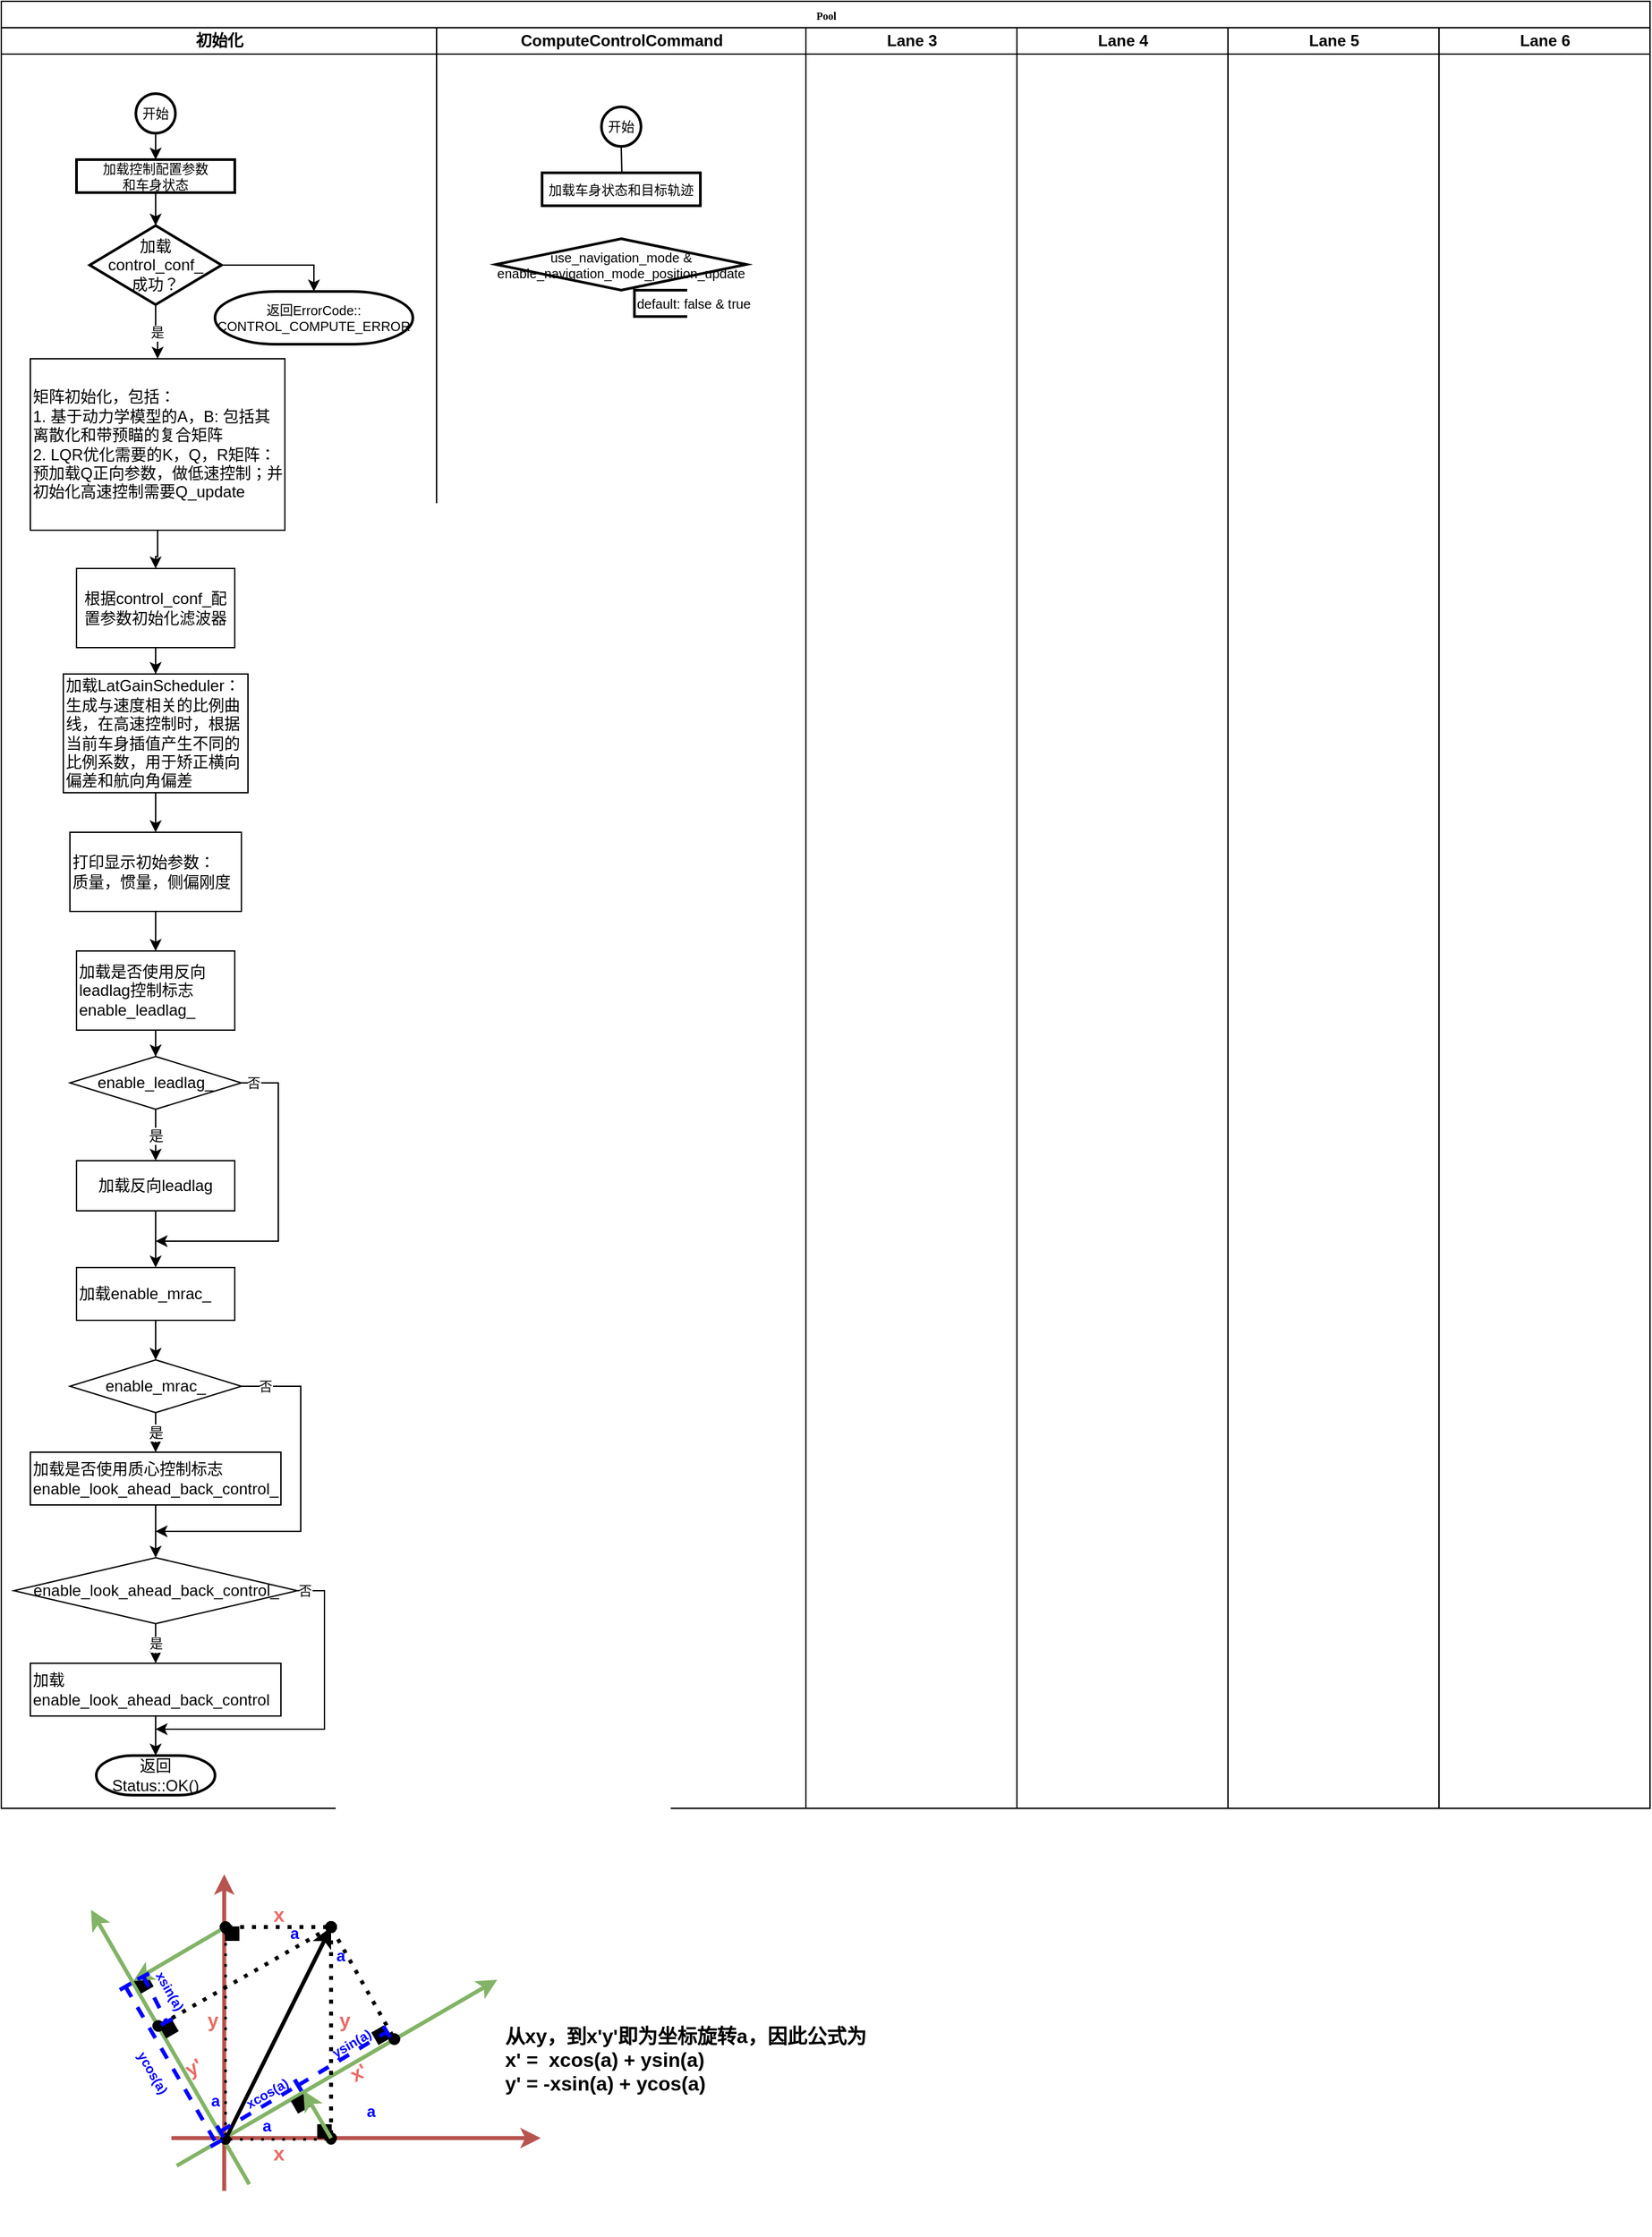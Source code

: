 <mxfile version="16.0.3" type="github">
  <diagram name="Page-1" id="74e2e168-ea6b-b213-b513-2b3c1d86103e">
    <mxGraphModel dx="1129" dy="644" grid="1" gridSize="10" guides="1" tooltips="1" connect="1" arrows="1" fold="1" page="1" pageScale="1" pageWidth="1100" pageHeight="850" background="none" math="0" shadow="0">
      <root>
        <mxCell id="0" />
        <mxCell id="1" parent="0" />
        <mxCell id="77e6c97f196da883-1" value="Pool" style="swimlane;childLayout=stackLayout;startSize=20;rounded=0;shadow=0;labelBackgroundColor=#FFFFFF;strokeWidth=1;fontFamily=Verdana;fontSize=8;align=center;html=1;verticalAlign=top;" parent="1" vertex="1">
          <mxGeometry x="70" y="20" width="1250" height="1370" as="geometry">
            <mxRectangle x="70" y="40" width="50" height="20" as="alternateBounds" />
          </mxGeometry>
        </mxCell>
        <mxCell id="77e6c97f196da883-2" value="初始化" style="swimlane;html=1;startSize=20;" parent="77e6c97f196da883-1" vertex="1">
          <mxGeometry y="20" width="330" height="1350" as="geometry">
            <mxRectangle y="20" width="30" height="1350" as="alternateBounds" />
          </mxGeometry>
        </mxCell>
        <mxCell id="C_RfmfMOIDp-wROfM4-I-9" value="" style="edgeStyle=orthogonalEdgeStyle;rounded=0;orthogonalLoop=1;jettySize=auto;html=1;" edge="1" parent="77e6c97f196da883-2" source="TAeXimYTrAAsLPNK2JK7-3" target="C_RfmfMOIDp-wROfM4-I-1">
          <mxGeometry relative="1" as="geometry" />
        </mxCell>
        <mxCell id="TAeXimYTrAAsLPNK2JK7-3" value="矩阵初始化，包括：&lt;br&gt;&lt;div&gt;&lt;span&gt;1. 基于动力学模型的A，B: 包括其离散化和带预瞄的复合矩阵&lt;/span&gt;&lt;/div&gt;2. LQR优化需要的K，Q，R矩阵：预加载Q正向参数，做低速控制；并初始化高速控制需要Q_update" style="rounded=0;whiteSpace=wrap;html=1;align=left;" parent="77e6c97f196da883-2" vertex="1">
          <mxGeometry x="22" y="251" width="193" height="130" as="geometry" />
        </mxCell>
        <mxCell id="C_RfmfMOIDp-wROfM4-I-1" value="根据control_conf_配置参数初始化滤波器" style="rounded=0;whiteSpace=wrap;html=1;" vertex="1" parent="77e6c97f196da883-2">
          <mxGeometry x="57" y="410" width="120" height="60" as="geometry" />
        </mxCell>
        <mxCell id="C_RfmfMOIDp-wROfM4-I-17" value="" style="edgeStyle=orthogonalEdgeStyle;rounded=0;orthogonalLoop=1;jettySize=auto;html=1;" edge="1" parent="77e6c97f196da883-2" source="C_RfmfMOIDp-wROfM4-I-5" target="C_RfmfMOIDp-wROfM4-I-16">
          <mxGeometry relative="1" as="geometry" />
        </mxCell>
        <mxCell id="C_RfmfMOIDp-wROfM4-I-5" value="加载LatGainScheduler：&lt;br&gt;生成与速度相关的比例曲线，在高速控制时，根据当前车身插值产生不同的比例系数，用于矫正横向偏差和航向角偏差" style="whiteSpace=wrap;html=1;rounded=0;align=left;" vertex="1" parent="77e6c97f196da883-2">
          <mxGeometry x="47" y="490" width="140" height="90" as="geometry" />
        </mxCell>
        <mxCell id="C_RfmfMOIDp-wROfM4-I-6" value="" style="edgeStyle=orthogonalEdgeStyle;rounded=0;orthogonalLoop=1;jettySize=auto;html=1;" edge="1" parent="77e6c97f196da883-2" source="C_RfmfMOIDp-wROfM4-I-1" target="C_RfmfMOIDp-wROfM4-I-5">
          <mxGeometry relative="1" as="geometry" />
        </mxCell>
        <mxCell id="C_RfmfMOIDp-wROfM4-I-83" style="edgeStyle=orthogonalEdgeStyle;rounded=0;orthogonalLoop=1;jettySize=auto;html=1;exitX=1;exitY=0.5;exitDx=0;exitDy=0;exitPerimeter=0;fontSize=10;" edge="1" parent="77e6c97f196da883-2" source="C_RfmfMOIDp-wROfM4-I-13" target="C_RfmfMOIDp-wROfM4-I-39">
          <mxGeometry relative="1" as="geometry" />
        </mxCell>
        <mxCell id="C_RfmfMOIDp-wROfM4-I-96" value="是" style="edgeStyle=orthogonalEdgeStyle;rounded=0;orthogonalLoop=1;jettySize=auto;html=1;fontSize=10;" edge="1" parent="77e6c97f196da883-2" source="C_RfmfMOIDp-wROfM4-I-13" target="TAeXimYTrAAsLPNK2JK7-3">
          <mxGeometry relative="1" as="geometry" />
        </mxCell>
        <mxCell id="C_RfmfMOIDp-wROfM4-I-13" value="加载&lt;br&gt;control_conf_&lt;br&gt;成功？" style="strokeWidth=2;html=1;shape=mxgraph.flowchart.decision;whiteSpace=wrap;" vertex="1" parent="77e6c97f196da883-2">
          <mxGeometry x="67" y="150" width="100" height="60" as="geometry" />
        </mxCell>
        <mxCell id="C_RfmfMOIDp-wROfM4-I-16" value="打印显示初始参数：&lt;br&gt;质量，惯量，侧偏刚度" style="rounded=0;whiteSpace=wrap;html=1;align=left;" vertex="1" parent="77e6c97f196da883-2">
          <mxGeometry x="52" y="610" width="130" height="60" as="geometry" />
        </mxCell>
        <mxCell id="C_RfmfMOIDp-wROfM4-I-18" value="加载是否使用反向leadlag控制标志enable_leadlag_" style="whiteSpace=wrap;html=1;align=left;rounded=0;" vertex="1" parent="77e6c97f196da883-2">
          <mxGeometry x="57" y="700" width="120" height="60" as="geometry" />
        </mxCell>
        <mxCell id="C_RfmfMOIDp-wROfM4-I-19" value="" style="edgeStyle=orthogonalEdgeStyle;rounded=0;orthogonalLoop=1;jettySize=auto;html=1;" edge="1" parent="77e6c97f196da883-2" source="C_RfmfMOIDp-wROfM4-I-16" target="C_RfmfMOIDp-wROfM4-I-18">
          <mxGeometry relative="1" as="geometry" />
        </mxCell>
        <mxCell id="C_RfmfMOIDp-wROfM4-I-24" value="是" style="edgeStyle=orthogonalEdgeStyle;rounded=0;orthogonalLoop=1;jettySize=auto;html=1;" edge="1" parent="77e6c97f196da883-2" source="C_RfmfMOIDp-wROfM4-I-20" target="C_RfmfMOIDp-wROfM4-I-23">
          <mxGeometry relative="1" as="geometry" />
        </mxCell>
        <mxCell id="C_RfmfMOIDp-wROfM4-I-20" value="enable_leadlag_" style="rhombus;whiteSpace=wrap;html=1;align=center;rounded=0;" vertex="1" parent="77e6c97f196da883-2">
          <mxGeometry x="52" y="780" width="130" height="40" as="geometry" />
        </mxCell>
        <mxCell id="C_RfmfMOIDp-wROfM4-I-21" value="" style="edgeStyle=orthogonalEdgeStyle;rounded=0;orthogonalLoop=1;jettySize=auto;html=1;" edge="1" parent="77e6c97f196da883-2" source="C_RfmfMOIDp-wROfM4-I-18" target="C_RfmfMOIDp-wROfM4-I-20">
          <mxGeometry relative="1" as="geometry" />
        </mxCell>
        <mxCell id="C_RfmfMOIDp-wROfM4-I-30" value="" style="edgeStyle=orthogonalEdgeStyle;rounded=0;orthogonalLoop=1;jettySize=auto;html=1;" edge="1" parent="77e6c97f196da883-2" source="C_RfmfMOIDp-wROfM4-I-23" target="C_RfmfMOIDp-wROfM4-I-26">
          <mxGeometry relative="1" as="geometry" />
        </mxCell>
        <mxCell id="C_RfmfMOIDp-wROfM4-I-23" value="加载反向leadlag" style="whiteSpace=wrap;html=1;rounded=0;" vertex="1" parent="77e6c97f196da883-2">
          <mxGeometry x="57" y="859" width="120" height="38" as="geometry" />
        </mxCell>
        <mxCell id="C_RfmfMOIDp-wROfM4-I-34" style="edgeStyle=orthogonalEdgeStyle;rounded=0;orthogonalLoop=1;jettySize=auto;html=1;entryX=0.5;entryY=0;entryDx=0;entryDy=0;" edge="1" parent="77e6c97f196da883-2" source="C_RfmfMOIDp-wROfM4-I-26" target="C_RfmfMOIDp-wROfM4-I-27">
          <mxGeometry relative="1" as="geometry" />
        </mxCell>
        <mxCell id="C_RfmfMOIDp-wROfM4-I-26" value="加载enable_mrac_" style="whiteSpace=wrap;html=1;align=left;rounded=0;" vertex="1" parent="77e6c97f196da883-2">
          <mxGeometry x="57" y="940" width="120" height="40" as="geometry" />
        </mxCell>
        <mxCell id="C_RfmfMOIDp-wROfM4-I-35" value="是" style="edgeStyle=orthogonalEdgeStyle;rounded=0;orthogonalLoop=1;jettySize=auto;html=1;" edge="1" parent="77e6c97f196da883-2" source="C_RfmfMOIDp-wROfM4-I-27" target="C_RfmfMOIDp-wROfM4-I-28">
          <mxGeometry relative="1" as="geometry" />
        </mxCell>
        <mxCell id="C_RfmfMOIDp-wROfM4-I-27" value="enable_mrac_" style="rhombus;whiteSpace=wrap;html=1;align=center;rounded=0;" vertex="1" parent="77e6c97f196da883-2">
          <mxGeometry x="52" y="1010" width="130" height="40" as="geometry" />
        </mxCell>
        <mxCell id="C_RfmfMOIDp-wROfM4-I-36" value="" style="edgeStyle=orthogonalEdgeStyle;rounded=0;orthogonalLoop=1;jettySize=auto;html=1;" edge="1" parent="77e6c97f196da883-2" source="C_RfmfMOIDp-wROfM4-I-28" target="C_RfmfMOIDp-wROfM4-I-29">
          <mxGeometry relative="1" as="geometry" />
        </mxCell>
        <mxCell id="C_RfmfMOIDp-wROfM4-I-28" value="加载是否使用质心控制标志enable_look_ahead_back_control_" style="whiteSpace=wrap;html=1;align=left;rounded=0;" vertex="1" parent="77e6c97f196da883-2">
          <mxGeometry x="22" y="1080" width="190" height="40" as="geometry" />
        </mxCell>
        <mxCell id="C_RfmfMOIDp-wROfM4-I-79" value="是" style="edgeStyle=orthogonalEdgeStyle;rounded=0;orthogonalLoop=1;jettySize=auto;html=1;fontSize=10;" edge="1" parent="77e6c97f196da883-2" source="C_RfmfMOIDp-wROfM4-I-29" target="C_RfmfMOIDp-wROfM4-I-76">
          <mxGeometry relative="1" as="geometry" />
        </mxCell>
        <mxCell id="C_RfmfMOIDp-wROfM4-I-29" value="&lt;span style=&quot;text-align: left&quot;&gt;enable_look_ahead_back_control_&lt;/span&gt;" style="rhombus;whiteSpace=wrap;html=1;align=center;rounded=0;" vertex="1" parent="77e6c97f196da883-2">
          <mxGeometry x="9.5" y="1160" width="215" height="50" as="geometry" />
        </mxCell>
        <mxCell id="C_RfmfMOIDp-wROfM4-I-39" value="返回ErrorCode::&lt;br style=&quot;font-size: 10px;&quot;&gt;CONTROL_COMPUTE_ERROR" style="strokeWidth=2;html=1;shape=mxgraph.flowchart.terminator;whiteSpace=wrap;fontSize=10;" vertex="1" parent="77e6c97f196da883-2">
          <mxGeometry x="162" y="200" width="150" height="40" as="geometry" />
        </mxCell>
        <mxCell id="C_RfmfMOIDp-wROfM4-I-76" value="加载enable_look_ahead_back_control" style="whiteSpace=wrap;html=1;align=left;rounded=0;" vertex="1" parent="77e6c97f196da883-2">
          <mxGeometry x="22" y="1240" width="190" height="40" as="geometry" />
        </mxCell>
        <mxCell id="C_RfmfMOIDp-wROfM4-I-37" value="返回&lt;br&gt;Status::OK()" style="strokeWidth=2;html=1;shape=mxgraph.flowchart.terminator;whiteSpace=wrap;" vertex="1" parent="77e6c97f196da883-2">
          <mxGeometry x="72" y="1310" width="90" height="30" as="geometry" />
        </mxCell>
        <mxCell id="C_RfmfMOIDp-wROfM4-I-80" value="" style="edgeStyle=orthogonalEdgeStyle;rounded=0;orthogonalLoop=1;jettySize=auto;html=1;fontSize=10;" edge="1" parent="77e6c97f196da883-2" source="C_RfmfMOIDp-wROfM4-I-76" target="C_RfmfMOIDp-wROfM4-I-37">
          <mxGeometry relative="1" as="geometry" />
        </mxCell>
        <mxCell id="C_RfmfMOIDp-wROfM4-I-94" value="" style="edgeStyle=orthogonalEdgeStyle;rounded=0;orthogonalLoop=1;jettySize=auto;html=1;fontSize=10;" edge="1" parent="77e6c97f196da883-2" source="C_RfmfMOIDp-wROfM4-I-91" target="C_RfmfMOIDp-wROfM4-I-92">
          <mxGeometry relative="1" as="geometry" />
        </mxCell>
        <mxCell id="C_RfmfMOIDp-wROfM4-I-91" value="开始" style="strokeWidth=2;html=1;shape=mxgraph.flowchart.start_2;whiteSpace=wrap;labelBackgroundColor=#FFFFFF;fontSize=10;" vertex="1" parent="77e6c97f196da883-2">
          <mxGeometry x="102" y="50" width="30" height="30" as="geometry" />
        </mxCell>
        <mxCell id="C_RfmfMOIDp-wROfM4-I-95" value="" style="edgeStyle=orthogonalEdgeStyle;rounded=0;orthogonalLoop=1;jettySize=auto;html=1;fontSize=10;" edge="1" parent="77e6c97f196da883-2" source="C_RfmfMOIDp-wROfM4-I-92" target="C_RfmfMOIDp-wROfM4-I-13">
          <mxGeometry relative="1" as="geometry" />
        </mxCell>
        <mxCell id="C_RfmfMOIDp-wROfM4-I-92" value="加载控制配置参数&lt;br&gt;和车身状态" style="whiteSpace=wrap;html=1;fontSize=10;strokeWidth=2;" vertex="1" parent="77e6c97f196da883-2">
          <mxGeometry x="57" y="100" width="120" height="25" as="geometry" />
        </mxCell>
        <mxCell id="77e6c97f196da883-3" value="ComputeControlCommand" style="swimlane;html=1;startSize=20;" parent="77e6c97f196da883-1" vertex="1">
          <mxGeometry x="330" y="20" width="280" height="1350" as="geometry" />
        </mxCell>
        <mxCell id="C_RfmfMOIDp-wROfM4-I-86" value="" style="edgeStyle=orthogonalEdgeStyle;rounded=0;orthogonalLoop=1;jettySize=auto;html=1;fontSize=10;" edge="1" parent="77e6c97f196da883-3" target="C_RfmfMOIDp-wROfM4-I-85">
          <mxGeometry relative="1" as="geometry">
            <mxPoint x="140" y="90" as="sourcePoint" />
          </mxGeometry>
        </mxCell>
        <mxCell id="C_RfmfMOIDp-wROfM4-I-85" value="加载车身状态和目标轨迹" style="whiteSpace=wrap;html=1;fontSize=10;strokeWidth=2;" vertex="1" parent="77e6c97f196da883-3">
          <mxGeometry x="80" y="110" width="120" height="25" as="geometry" />
        </mxCell>
        <mxCell id="C_RfmfMOIDp-wROfM4-I-87" value="use_navigation_mode &amp;amp;&lt;br&gt;enable_navigation_mode_position_update" style="strokeWidth=2;html=1;shape=mxgraph.flowchart.decision;fontSize=10;whiteSpace=wrap;" vertex="1" parent="77e6c97f196da883-3">
          <mxGeometry x="45" y="160" width="190" height="39" as="geometry" />
        </mxCell>
        <mxCell id="C_RfmfMOIDp-wROfM4-I-89" value="default: false &amp;amp; true" style="strokeWidth=2;html=1;shape=mxgraph.flowchart.annotation_1;align=left;pointerEvents=1;labelBackgroundColor=#FFFFFF;fontSize=10;" vertex="1" parent="77e6c97f196da883-3">
          <mxGeometry x="150" y="199" width="40" height="20" as="geometry" />
        </mxCell>
        <mxCell id="C_RfmfMOIDp-wROfM4-I-90" value="开始" style="strokeWidth=2;html=1;shape=mxgraph.flowchart.start_2;whiteSpace=wrap;labelBackgroundColor=#FFFFFF;fontSize=10;" vertex="1" parent="77e6c97f196da883-3">
          <mxGeometry x="125" y="60" width="30" height="30" as="geometry" />
        </mxCell>
        <mxCell id="77e6c97f196da883-4" value="Lane 3" style="swimlane;html=1;startSize=20;" parent="77e6c97f196da883-1" vertex="1">
          <mxGeometry x="610" y="20" width="160" height="1350" as="geometry" />
        </mxCell>
        <mxCell id="77e6c97f196da883-5" value="Lane 4" style="swimlane;html=1;startSize=20;" parent="77e6c97f196da883-1" vertex="1">
          <mxGeometry x="770" y="20" width="160" height="1350" as="geometry" />
        </mxCell>
        <mxCell id="77e6c97f196da883-6" value="Lane 5" style="swimlane;html=1;startSize=20;" parent="77e6c97f196da883-1" vertex="1">
          <mxGeometry x="930" y="20" width="160" height="1350" as="geometry" />
        </mxCell>
        <mxCell id="77e6c97f196da883-7" value="Lane 6" style="swimlane;html=1;startSize=20;" parent="77e6c97f196da883-1" vertex="1">
          <mxGeometry x="1090" y="20" width="160" height="1350" as="geometry" />
        </mxCell>
        <mxCell id="C_RfmfMOIDp-wROfM4-I-41" value="否" style="edgeStyle=orthogonalEdgeStyle;rounded=0;orthogonalLoop=1;jettySize=auto;html=1;exitX=1;exitY=0.5;exitDx=0;exitDy=0;fontSize=10;" edge="1" parent="1" source="C_RfmfMOIDp-wROfM4-I-20">
          <mxGeometry x="-0.929" relative="1" as="geometry">
            <mxPoint x="187" y="960" as="targetPoint" />
            <Array as="points">
              <mxPoint x="280" y="840" />
              <mxPoint x="280" y="960" />
            </Array>
            <mxPoint as="offset" />
          </mxGeometry>
        </mxCell>
        <mxCell id="C_RfmfMOIDp-wROfM4-I-77" value="否" style="edgeStyle=orthogonalEdgeStyle;rounded=0;orthogonalLoop=1;jettySize=auto;html=1;exitX=1;exitY=0.5;exitDx=0;exitDy=0;fontSize=10;" edge="1" parent="1" source="C_RfmfMOIDp-wROfM4-I-27">
          <mxGeometry x="-0.864" relative="1" as="geometry">
            <mxPoint x="187" y="1180" as="targetPoint" />
            <Array as="points">
              <mxPoint x="297" y="1070" />
              <mxPoint x="297" y="1180" />
              <mxPoint x="187" y="1180" />
            </Array>
            <mxPoint as="offset" />
          </mxGeometry>
        </mxCell>
        <mxCell id="C_RfmfMOIDp-wROfM4-I-82" value="否" style="edgeStyle=orthogonalEdgeStyle;rounded=0;orthogonalLoop=1;jettySize=auto;html=1;exitX=1;exitY=0.5;exitDx=0;exitDy=0;fontSize=10;" edge="1" parent="1" source="C_RfmfMOIDp-wROfM4-I-29">
          <mxGeometry x="-0.958" relative="1" as="geometry">
            <mxPoint x="187" y="1330" as="targetPoint" />
            <Array as="points">
              <mxPoint x="315" y="1225" />
              <mxPoint x="315" y="1330" />
            </Array>
            <mxPoint as="offset" />
          </mxGeometry>
        </mxCell>
        <mxCell id="C_RfmfMOIDp-wROfM4-I-103" value="" style="group" vertex="1" connectable="0" parent="1">
          <mxGeometry x="199" y="1440" width="280" height="240" as="geometry" />
        </mxCell>
        <mxCell id="C_RfmfMOIDp-wROfM4-I-98" value="" style="endArrow=classic;html=1;rounded=0;fontSize=10;fillColor=#f8cecc;strokeColor=#b85450;strokeWidth=3;" edge="1" parent="C_RfmfMOIDp-wROfM4-I-103">
          <mxGeometry width="50" height="50" relative="1" as="geometry">
            <mxPoint x="40" y="240" as="sourcePoint" />
            <mxPoint x="40" as="targetPoint" />
          </mxGeometry>
        </mxCell>
        <mxCell id="C_RfmfMOIDp-wROfM4-I-97" value="" style="endArrow=classic;html=1;rounded=0;fontSize=10;fillColor=#f8cecc;strokeColor=#b85450;strokeWidth=3;" edge="1" parent="C_RfmfMOIDp-wROfM4-I-103">
          <mxGeometry width="50" height="50" relative="1" as="geometry">
            <mxPoint y="200" as="sourcePoint" />
            <mxPoint x="280" y="200" as="targetPoint" />
          </mxGeometry>
        </mxCell>
        <mxCell id="C_RfmfMOIDp-wROfM4-I-101" value="" style="group;rotation=-30;direction=west;" vertex="1" connectable="0" parent="C_RfmfMOIDp-wROfM4-I-103">
          <mxGeometry x="-54" y="-39" width="280" height="260" as="geometry" />
        </mxCell>
        <mxCell id="C_RfmfMOIDp-wROfM4-I-99" value="" style="endArrow=classic;html=1;rounded=0;fontSize=10;strokeWidth=3;fillColor=#d5e8d4;strokeColor=#82b366;" edge="1" parent="C_RfmfMOIDp-wROfM4-I-101">
          <mxGeometry width="50" height="50" relative="1" as="geometry">
            <mxPoint x="58" y="260" as="sourcePoint" />
            <mxPoint x="301" y="119" as="targetPoint" />
          </mxGeometry>
        </mxCell>
        <mxCell id="C_RfmfMOIDp-wROfM4-I-100" value="" style="endArrow=classic;html=1;rounded=0;fontSize=10;fillColor=#d5e8d4;strokeColor=#82b366;strokeWidth=3;" edge="1" parent="C_RfmfMOIDp-wROfM4-I-101">
          <mxGeometry width="50" height="50" relative="1" as="geometry">
            <mxPoint x="113" y="274" as="sourcePoint" />
            <mxPoint x="-7" y="66" as="targetPoint" />
          </mxGeometry>
        </mxCell>
        <mxCell id="C_RfmfMOIDp-wROfM4-I-104" value="" style="endArrow=classic;html=1;rounded=0;shadow=0;sketch=0;fontSize=10;strokeColor=default;strokeWidth=3;jumpStyle=none;" edge="1" parent="C_RfmfMOIDp-wROfM4-I-101">
          <mxGeometry width="50" height="50" relative="1" as="geometry">
            <mxPoint x="95" y="240" as="sourcePoint" />
            <mxPoint x="175" y="79" as="targetPoint" />
          </mxGeometry>
        </mxCell>
        <mxCell id="C_RfmfMOIDp-wROfM4-I-109" value="&lt;font style=&quot;font-size: 12px&quot; color=&quot;#0000ff&quot;&gt;&lt;b&gt;a&lt;/b&gt;&lt;/font&gt;" style="text;html=1;align=center;verticalAlign=middle;resizable=0;points=[];autosize=1;strokeColor=none;fillColor=none;fontSize=10;" vertex="1" parent="C_RfmfMOIDp-wROfM4-I-101">
          <mxGeometry x="195" y="209" width="20" height="20" as="geometry" />
        </mxCell>
        <mxCell id="C_RfmfMOIDp-wROfM4-I-110" value="" style="endArrow=oval;dashed=1;html=1;dashPattern=1 2;strokeWidth=3;rounded=0;shadow=0;sketch=0;fontSize=10;curved=1;jumpStyle=arc;endFill=1;startArrow=oval;startFill=1;strokeColor=#000000;fillColor=#d5e8d4;" edge="1" parent="C_RfmfMOIDp-wROfM4-I-101">
          <mxGeometry width="50" height="50" relative="1" as="geometry">
            <mxPoint x="175" y="239" as="sourcePoint" />
            <mxPoint x="175" y="79" as="targetPoint" />
          </mxGeometry>
        </mxCell>
        <mxCell id="C_RfmfMOIDp-wROfM4-I-111" value="" style="endArrow=oval;dashed=1;html=1;dashPattern=1 3;strokeWidth=2;rounded=0;shadow=0;sketch=0;fontSize=10;curved=1;jumpStyle=arc;endFill=1;startArrow=oval;startFill=1;" edge="1" parent="C_RfmfMOIDp-wROfM4-I-101">
          <mxGeometry width="50" height="50" relative="1" as="geometry">
            <mxPoint x="95" y="240" as="sourcePoint" />
            <mxPoint x="95" y="80" as="targetPoint" />
          </mxGeometry>
        </mxCell>
        <mxCell id="C_RfmfMOIDp-wROfM4-I-113" value="" style="endArrow=oval;dashed=1;html=1;dashPattern=1 3;strokeWidth=2;rounded=0;shadow=0;sketch=0;fontSize=10;curved=1;jumpStyle=arc;endFill=1;startArrow=oval;startFill=1;" edge="1" parent="C_RfmfMOIDp-wROfM4-I-101">
          <mxGeometry width="50" height="50" relative="1" as="geometry">
            <mxPoint x="175" y="240" as="sourcePoint" />
            <mxPoint x="95" y="240" as="targetPoint" />
          </mxGeometry>
        </mxCell>
        <mxCell id="C_RfmfMOIDp-wROfM4-I-115" value="&lt;font style=&quot;font-size: 15px&quot; color=&quot;#ea6b66&quot;&gt;&lt;b&gt;y&lt;/b&gt;&lt;/font&gt;" style="text;html=1;align=center;verticalAlign=middle;resizable=0;points=[];autosize=1;strokeColor=none;fillColor=none;fontSize=10;" vertex="1" parent="C_RfmfMOIDp-wROfM4-I-101">
          <mxGeometry x="75" y="139" width="20" height="20" as="geometry" />
        </mxCell>
        <mxCell id="C_RfmfMOIDp-wROfM4-I-116" value="&lt;font style=&quot;font-size: 15px&quot; color=&quot;#ea6b66&quot;&gt;&lt;b&gt;x&lt;/b&gt;&lt;/font&gt;" style="text;html=1;align=center;verticalAlign=middle;resizable=0;points=[];autosize=1;strokeColor=none;fillColor=none;fontSize=10;" vertex="1" parent="C_RfmfMOIDp-wROfM4-I-101">
          <mxGeometry x="125" y="59" width="20" height="20" as="geometry" />
        </mxCell>
        <mxCell id="C_RfmfMOIDp-wROfM4-I-118" value="&lt;font style=&quot;font-size: 15px&quot; color=&quot;#ea6b66&quot;&gt;&lt;b&gt;y&lt;/b&gt;&lt;/font&gt;" style="text;html=1;align=center;verticalAlign=middle;resizable=0;points=[];autosize=1;strokeColor=none;fillColor=none;fontSize=10;" vertex="1" parent="C_RfmfMOIDp-wROfM4-I-101">
          <mxGeometry x="175" y="139" width="20" height="20" as="geometry" />
        </mxCell>
        <mxCell id="C_RfmfMOIDp-wROfM4-I-114" value="&lt;font style=&quot;font-size: 15px&quot; color=&quot;#ea6b66&quot;&gt;&lt;b&gt;x&lt;/b&gt;&lt;/font&gt;" style="text;html=1;align=center;verticalAlign=middle;resizable=0;points=[];autosize=1;strokeColor=none;fillColor=none;fontSize=10;" vertex="1" parent="C_RfmfMOIDp-wROfM4-I-101">
          <mxGeometry x="125" y="240" width="20" height="20" as="geometry" />
        </mxCell>
        <mxCell id="C_RfmfMOIDp-wROfM4-I-120" value="" style="endArrow=oval;html=1;rounded=0;fontSize=10;strokeWidth=3;fillColor=#d5e8d4;strokeColor=#000000;endFill=1;startArrow=oval;startFill=1;dashed=1;dashPattern=1 2;" edge="1" parent="C_RfmfMOIDp-wROfM4-I-101">
          <mxGeometry width="50" height="50" relative="1" as="geometry">
            <mxPoint x="44" y="154" as="sourcePoint" />
            <mxPoint x="175" y="79" as="targetPoint" />
          </mxGeometry>
        </mxCell>
        <mxCell id="C_RfmfMOIDp-wROfM4-I-121" value="" style="endArrow=oval;html=1;rounded=0;fontSize=10;fillColor=#d5e8d4;strokeColor=#000000;strokeWidth=3;endFill=1;startArrow=oval;startFill=1;dashed=1;dashPattern=1 2;" edge="1" parent="C_RfmfMOIDp-wROfM4-I-101">
          <mxGeometry width="50" height="50" relative="1" as="geometry">
            <mxPoint x="223" y="164" as="sourcePoint" />
            <mxPoint x="175" y="79" as="targetPoint" />
          </mxGeometry>
        </mxCell>
        <mxCell id="C_RfmfMOIDp-wROfM4-I-122" value="" style="whiteSpace=wrap;html=1;aspect=fixed;labelBackgroundColor=#FFFFFF;fontSize=15;fontColor=#EA6B66;fillColor=#000000;" vertex="1" parent="C_RfmfMOIDp-wROfM4-I-101">
          <mxGeometry x="165" y="229" width="10" height="10" as="geometry" />
        </mxCell>
        <mxCell id="C_RfmfMOIDp-wROfM4-I-124" value="" style="whiteSpace=wrap;html=1;aspect=fixed;labelBackgroundColor=#FFFFFF;fontSize=15;fontColor=#EA6B66;fillColor=#000000;" vertex="1" parent="C_RfmfMOIDp-wROfM4-I-101">
          <mxGeometry x="95" y="79" width="10" height="10" as="geometry" />
        </mxCell>
        <mxCell id="C_RfmfMOIDp-wROfM4-I-131" value="" style="whiteSpace=wrap;html=1;aspect=fixed;labelBackgroundColor=#FFFFFF;fontSize=15;fontColor=#EA6B66;fillColor=#000000;rotation=60;" vertex="1" parent="C_RfmfMOIDp-wROfM4-I-101">
          <mxGeometry x="208" y="156" width="10" height="10" as="geometry" />
        </mxCell>
        <mxCell id="C_RfmfMOIDp-wROfM4-I-133" value="&lt;font style=&quot;font-size: 15px&quot; color=&quot;#ea6b66&quot;&gt;&lt;b&gt;x&#39;&lt;/b&gt;&lt;/font&gt;" style="text;html=1;align=center;verticalAlign=middle;resizable=0;points=[];autosize=1;strokeColor=none;fillColor=none;fontSize=10;rotation=-30;" vertex="1" parent="C_RfmfMOIDp-wROfM4-I-101">
          <mxGeometry x="180" y="179" width="30" height="20" as="geometry" />
        </mxCell>
        <mxCell id="C_RfmfMOIDp-wROfM4-I-128" value="" style="whiteSpace=wrap;html=1;aspect=fixed;labelBackgroundColor=#FFFFFF;fontSize=15;fontColor=#EA6B66;fillColor=#000000;direction=south;rotation=-30;" vertex="1" parent="C_RfmfMOIDp-wROfM4-I-101">
          <mxGeometry x="147" y="208" width="10" height="10" as="geometry" />
        </mxCell>
        <mxCell id="C_RfmfMOIDp-wROfM4-I-136" value="" style="endArrow=classic;html=1;rounded=0;fontSize=10;fillColor=#d5e8d4;strokeColor=#82b366;strokeWidth=3;" edge="1" parent="C_RfmfMOIDp-wROfM4-I-101">
          <mxGeometry width="50" height="50" relative="1" as="geometry">
            <mxPoint x="175" y="239" as="sourcePoint" />
            <mxPoint x="154" y="203" as="targetPoint" />
          </mxGeometry>
        </mxCell>
        <mxCell id="C_RfmfMOIDp-wROfM4-I-125" value="" style="whiteSpace=wrap;html=1;aspect=fixed;labelBackgroundColor=#FFFFFF;fontSize=15;fontColor=#EA6B66;fillColor=#000000;rotation=60;" vertex="1" parent="C_RfmfMOIDp-wROfM4-I-101">
          <mxGeometry x="28" y="117" width="10" height="10" as="geometry" />
        </mxCell>
        <mxCell id="C_RfmfMOIDp-wROfM4-I-137" value="" style="endArrow=classic;html=1;rounded=0;fontSize=10;strokeWidth=3;fillColor=#d5e8d4;strokeColor=#82b366;" edge="1" parent="C_RfmfMOIDp-wROfM4-I-101">
          <mxGeometry width="50" height="50" relative="1" as="geometry">
            <mxPoint x="95" y="79" as="sourcePoint" />
            <mxPoint x="25" y="120" as="targetPoint" />
          </mxGeometry>
        </mxCell>
        <mxCell id="C_RfmfMOIDp-wROfM4-I-140" value="" style="endArrow=baseDash;html=1;rounded=0;fontSize=10;strokeWidth=3;fillColor=#d5e8d4;strokeColor=#0000FF;endFill=0;startArrow=baseDash;startFill=0;dashed=1;" edge="1" parent="C_RfmfMOIDp-wROfM4-I-101">
          <mxGeometry width="50" height="50" relative="1" as="geometry">
            <mxPoint x="91" y="234" as="sourcePoint" />
            <mxPoint x="150" y="199" as="targetPoint" />
          </mxGeometry>
        </mxCell>
        <mxCell id="C_RfmfMOIDp-wROfM4-I-142" value="" style="endArrow=baseDash;html=1;rounded=0;fontSize=10;strokeWidth=3;fillColor=#d5e8d4;strokeColor=#0000FF;endFill=0;startArrow=baseDash;startFill=0;dashed=1;entryX=0.5;entryY=0;entryDx=0;entryDy=0;" edge="1" parent="C_RfmfMOIDp-wROfM4-I-101" target="C_RfmfMOIDp-wROfM4-I-131">
          <mxGeometry width="50" height="50" relative="1" as="geometry">
            <mxPoint x="150" y="199" as="sourcePoint" />
            <mxPoint x="214" y="160" as="targetPoint" />
          </mxGeometry>
        </mxCell>
        <mxCell id="C_RfmfMOIDp-wROfM4-I-144" value="&lt;font size=&quot;1&quot; color=&quot;#0000ff&quot;&gt;&lt;b&gt;xcos(a)&lt;/b&gt;&lt;/font&gt;" style="text;html=1;align=center;verticalAlign=middle;resizable=0;points=[];autosize=1;strokeColor=none;fillColor=none;fontSize=10;rotation=-30;" vertex="1" parent="C_RfmfMOIDp-wROfM4-I-101">
          <mxGeometry x="101" y="195" width="50" height="20" as="geometry" />
        </mxCell>
        <mxCell id="C_RfmfMOIDp-wROfM4-I-147" value="&lt;font size=&quot;1&quot; color=&quot;#0000ff&quot;&gt;&lt;b&gt;ysin(a)&lt;/b&gt;&lt;/font&gt;" style="text;html=1;align=center;verticalAlign=middle;resizable=0;points=[];autosize=1;strokeColor=none;fillColor=none;fontSize=10;rotation=-30;" vertex="1" parent="C_RfmfMOIDp-wROfM4-I-101">
          <mxGeometry x="165" y="157" width="50" height="20" as="geometry" />
        </mxCell>
        <mxCell id="C_RfmfMOIDp-wROfM4-I-134" value="&lt;font style=&quot;font-size: 15px&quot; color=&quot;#ea6b66&quot;&gt;&lt;b&gt;y&#39;&lt;/b&gt;&lt;/font&gt;" style="text;html=1;align=center;verticalAlign=middle;resizable=0;points=[];autosize=1;strokeColor=none;fillColor=none;fontSize=10;rotation=-30;" vertex="1" parent="C_RfmfMOIDp-wROfM4-I-101">
          <mxGeometry x="55" y="175" width="30" height="20" as="geometry" />
        </mxCell>
        <mxCell id="C_RfmfMOIDp-wROfM4-I-151" value="&lt;font size=&quot;1&quot; color=&quot;#0000ff&quot;&gt;&lt;b&gt;xsin(a)&lt;/b&gt;&lt;/font&gt;" style="text;html=1;align=center;verticalAlign=middle;resizable=0;points=[];autosize=1;strokeColor=none;fillColor=none;fontSize=10;rotation=60;" vertex="1" parent="C_RfmfMOIDp-wROfM4-I-101">
          <mxGeometry x="28" y="117" width="50" height="20" as="geometry" />
        </mxCell>
        <mxCell id="C_RfmfMOIDp-wROfM4-I-152" value="&lt;font size=&quot;1&quot; color=&quot;#0000ff&quot;&gt;&lt;b&gt;ycos(a)&lt;/b&gt;&lt;/font&gt;" style="text;html=1;align=center;verticalAlign=middle;resizable=0;points=[];autosize=1;strokeColor=none;fillColor=none;fontSize=10;rotation=60;" vertex="1" parent="C_RfmfMOIDp-wROfM4-I-101">
          <mxGeometry x="15" y="179" width="50" height="20" as="geometry" />
        </mxCell>
        <mxCell id="C_RfmfMOIDp-wROfM4-I-153" value="&lt;font style=&quot;font-size: 12px&quot; color=&quot;#0000ff&quot;&gt;&lt;b&gt;a&lt;/b&gt;&lt;/font&gt;" style="text;html=1;align=center;verticalAlign=middle;resizable=0;points=[];autosize=1;strokeColor=none;fillColor=none;fontSize=10;" vertex="1" parent="C_RfmfMOIDp-wROfM4-I-101">
          <mxGeometry x="116" y="220" width="20" height="20" as="geometry" />
        </mxCell>
        <mxCell id="C_RfmfMOIDp-wROfM4-I-154" value="&lt;font style=&quot;font-size: 12px&quot; color=&quot;#0000ff&quot;&gt;&lt;b&gt;a&lt;/b&gt;&lt;/font&gt;" style="text;html=1;align=center;verticalAlign=middle;resizable=0;points=[];autosize=1;strokeColor=none;fillColor=none;fontSize=10;" vertex="1" parent="C_RfmfMOIDp-wROfM4-I-101">
          <mxGeometry x="172" y="91" width="20" height="20" as="geometry" />
        </mxCell>
        <mxCell id="C_RfmfMOIDp-wROfM4-I-155" value="&lt;font style=&quot;font-size: 12px&quot; color=&quot;#0000ff&quot;&gt;&lt;b&gt;a&lt;/b&gt;&lt;/font&gt;" style="text;html=1;align=center;verticalAlign=middle;resizable=0;points=[];autosize=1;strokeColor=none;fillColor=none;fontSize=10;" vertex="1" parent="C_RfmfMOIDp-wROfM4-I-101">
          <mxGeometry x="137" y="74" width="20" height="20" as="geometry" />
        </mxCell>
        <mxCell id="C_RfmfMOIDp-wROfM4-I-156" value="&lt;font style=&quot;font-size: 12px&quot; color=&quot;#0000ff&quot;&gt;&lt;b&gt;a&lt;/b&gt;&lt;/font&gt;" style="text;html=1;align=center;verticalAlign=middle;resizable=0;points=[];autosize=1;strokeColor=none;fillColor=none;fontSize=10;" vertex="1" parent="C_RfmfMOIDp-wROfM4-I-101">
          <mxGeometry x="77" y="201" width="20" height="20" as="geometry" />
        </mxCell>
        <mxCell id="C_RfmfMOIDp-wROfM4-I-126" value="" style="whiteSpace=wrap;html=1;aspect=fixed;labelBackgroundColor=#FFFFFF;fontSize=15;fontColor=#EA6B66;fillColor=#000000;direction=south;rotation=-30;" vertex="1" parent="C_RfmfMOIDp-wROfM4-I-103">
          <mxGeometry x="-7" y="112" width="10" height="10" as="geometry" />
        </mxCell>
        <mxCell id="C_RfmfMOIDp-wROfM4-I-112" value="" style="endArrow=oval;dashed=1;html=1;dashPattern=1 2;strokeWidth=3;rounded=0;shadow=0;sketch=0;fontSize=10;curved=1;jumpStyle=arc;endFill=1;startArrow=oval;startFill=1;strokeColor=#000000;fillColor=#d5e8d4;" edge="1" parent="1">
          <mxGeometry width="50" height="50" relative="1" as="geometry">
            <mxPoint x="320" y="1480" as="sourcePoint" />
            <mxPoint x="240" y="1480" as="targetPoint" />
          </mxGeometry>
        </mxCell>
        <mxCell id="C_RfmfMOIDp-wROfM4-I-148" value="" style="endArrow=baseDash;html=1;rounded=0;fontSize=10;strokeWidth=3;fillColor=#d5e8d4;strokeColor=#0000FF;endFill=0;startArrow=baseDash;startFill=0;dashed=1;entryX=0;entryY=0.75;entryDx=0;entryDy=0;exitX=0;exitY=0.25;exitDx=0;exitDy=0;" edge="1" parent="1" source="C_RfmfMOIDp-wROfM4-I-125">
          <mxGeometry width="50" height="50" relative="1" as="geometry">
            <mxPoint x="243" y="1638" as="sourcePoint" />
            <mxPoint x="195.335" y="1551.92" as="targetPoint" />
          </mxGeometry>
        </mxCell>
        <mxCell id="C_RfmfMOIDp-wROfM4-I-150" value="" style="endArrow=baseDash;html=1;rounded=0;fontSize=10;strokeWidth=3;fillColor=#d5e8d4;strokeColor=#0000FF;endFill=0;startArrow=baseDash;startFill=0;dashed=1;exitX=0;exitY=1;exitDx=0;exitDy=0;" edge="1" parent="1">
          <mxGeometry width="50" height="50" relative="1" as="geometry">
            <mxPoint x="164.17" y="1525.17" as="sourcePoint" />
            <mxPoint x="233" y="1644" as="targetPoint" />
          </mxGeometry>
        </mxCell>
        <mxCell id="C_RfmfMOIDp-wROfM4-I-157" value="从xy，到x&#39;y&#39;即为坐标旋转a，因此公式为&lt;br style=&quot;font-size: 15px&quot;&gt;x&#39; =&amp;nbsp; xcos(a) + ysin(a)&lt;br style=&quot;font-size: 15px&quot;&gt;y&#39; = -xsin(a) + ycos(a)" style="text;html=1;align=left;verticalAlign=middle;resizable=0;points=[];autosize=1;strokeColor=none;fillColor=none;fontSize=15;fontColor=#000000;fontStyle=1" vertex="1" parent="1">
          <mxGeometry x="450" y="1550" width="290" height="60" as="geometry" />
        </mxCell>
      </root>
    </mxGraphModel>
  </diagram>
</mxfile>
